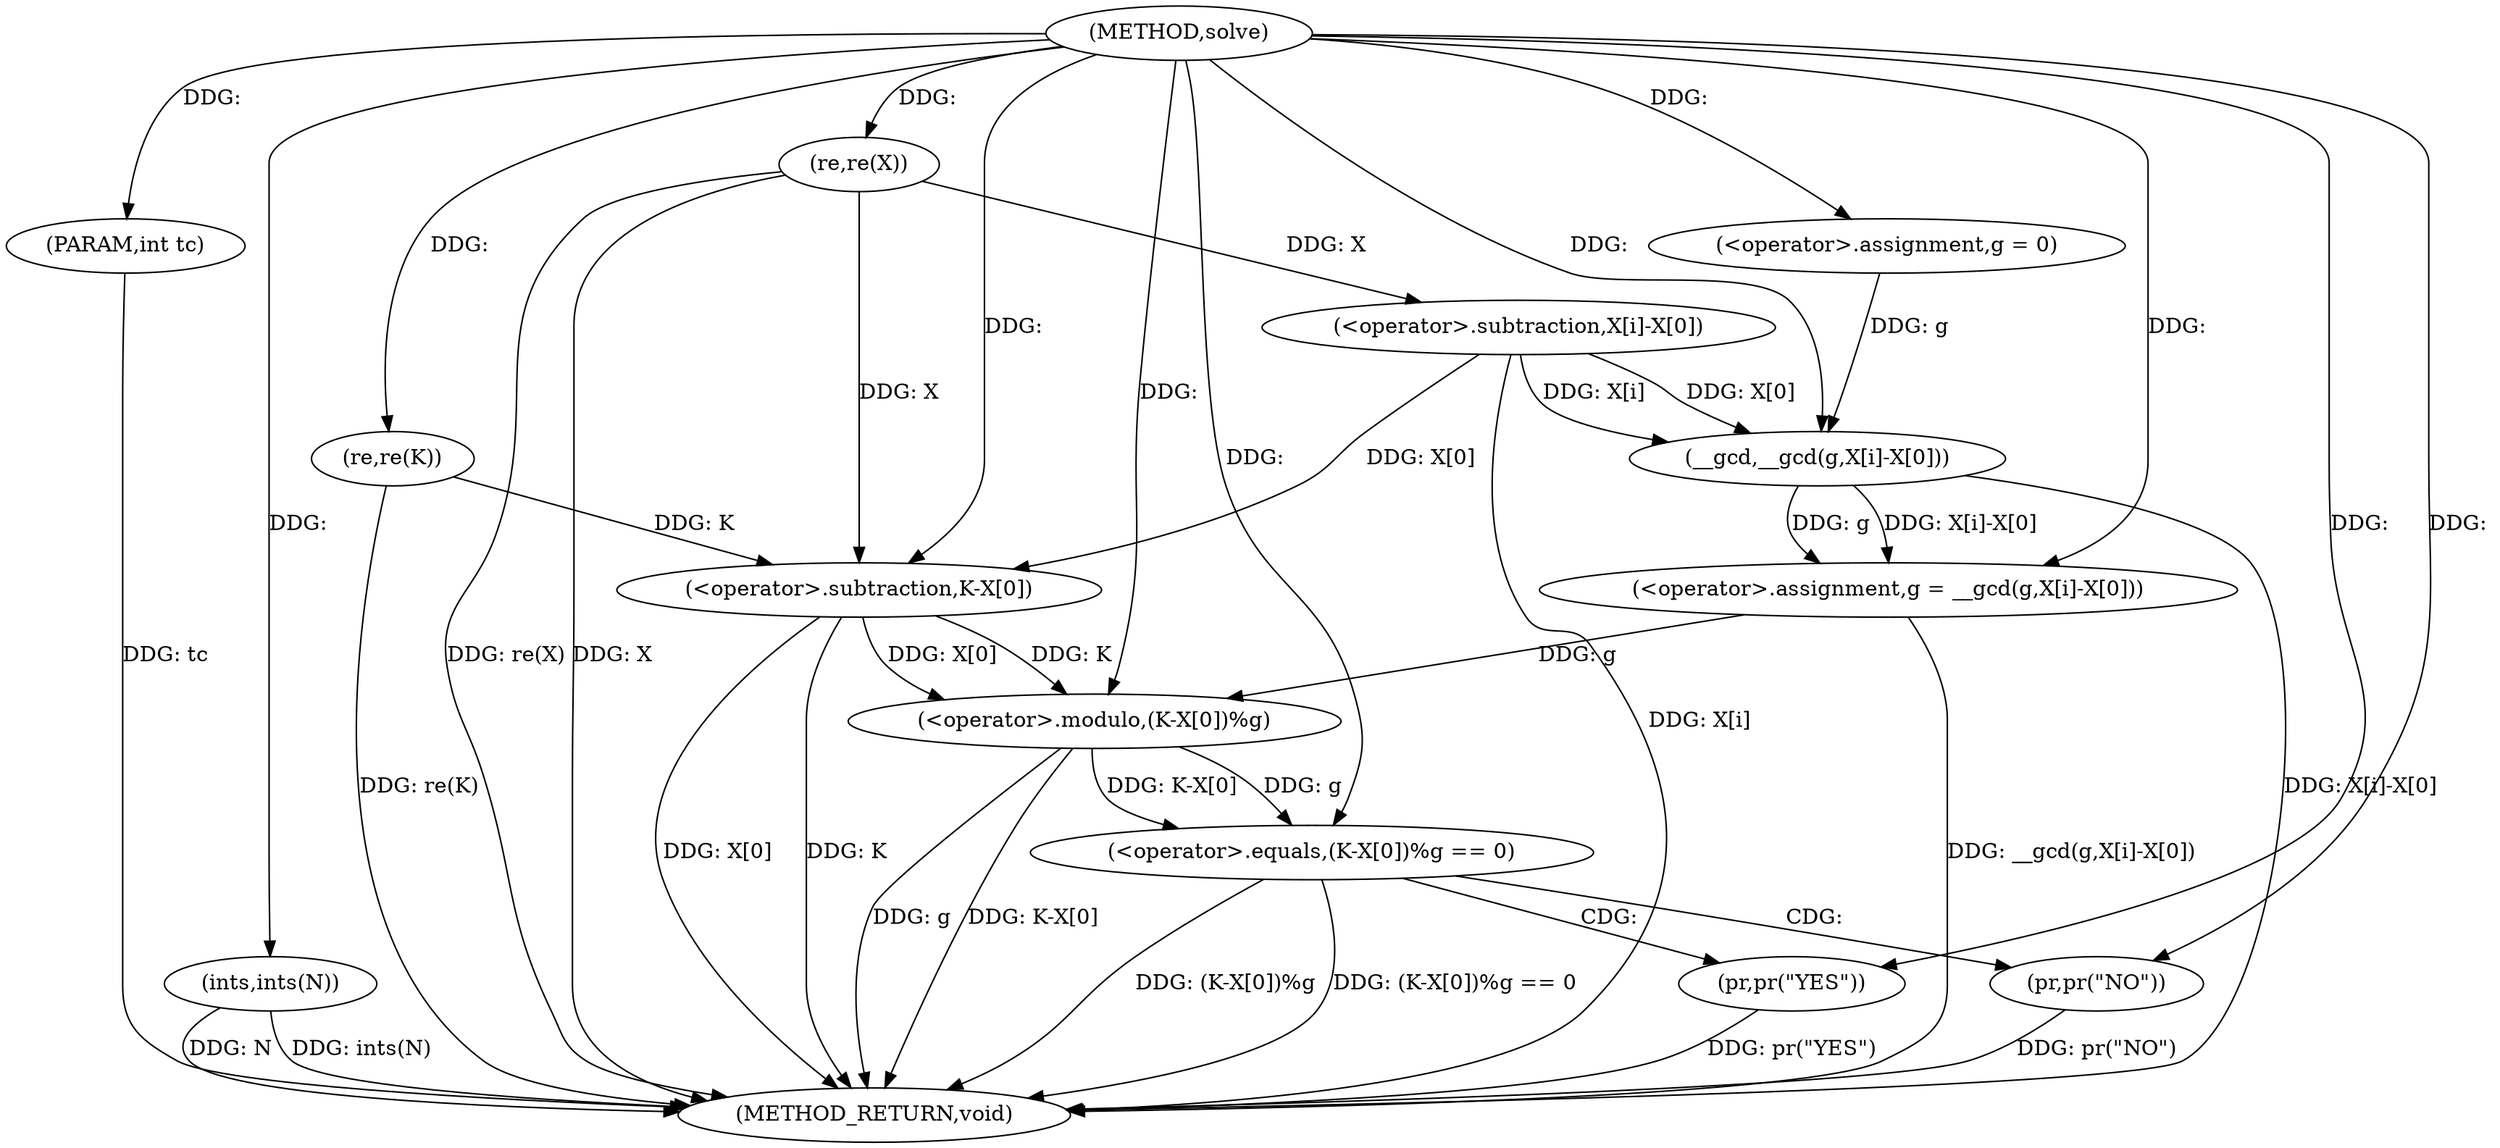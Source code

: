 digraph "solve" {  
"1000751" [label = "(METHOD,solve)" ]
"1000792" [label = "(METHOD_RETURN,void)" ]
"1000752" [label = "(PARAM,int tc)" ]
"1000754" [label = "(ints,ints(N))" ]
"1000757" [label = "(re,re(K))" ]
"1000760" [label = "(re,re(X))" ]
"1000763" [label = "(<operator>.assignment,g = 0)" ]
"1000766" [label = "(<operator>.assignment,g = __gcd(g,X[i]-X[0]))" ]
"1000778" [label = "(<operator>.equals,(K-X[0])%g == 0)" ]
"1000787" [label = "(pr,pr(\"YES\"))" ]
"1000768" [label = "(__gcd,__gcd(g,X[i]-X[0]))" ]
"1000790" [label = "(pr,pr(\"NO\"))" ]
"1000770" [label = "(<operator>.subtraction,X[i]-X[0])" ]
"1000779" [label = "(<operator>.modulo,(K-X[0])%g)" ]
"1000780" [label = "(<operator>.subtraction,K-X[0])" ]
  "1000752" -> "1000792"  [ label = "DDG: tc"] 
  "1000754" -> "1000792"  [ label = "DDG: ints(N)"] 
  "1000757" -> "1000792"  [ label = "DDG: re(K)"] 
  "1000760" -> "1000792"  [ label = "DDG: X"] 
  "1000760" -> "1000792"  [ label = "DDG: re(X)"] 
  "1000770" -> "1000792"  [ label = "DDG: X[i]"] 
  "1000768" -> "1000792"  [ label = "DDG: X[i]-X[0]"] 
  "1000766" -> "1000792"  [ label = "DDG: __gcd(g,X[i]-X[0])"] 
  "1000780" -> "1000792"  [ label = "DDG: K"] 
  "1000780" -> "1000792"  [ label = "DDG: X[0]"] 
  "1000779" -> "1000792"  [ label = "DDG: K-X[0]"] 
  "1000779" -> "1000792"  [ label = "DDG: g"] 
  "1000778" -> "1000792"  [ label = "DDG: (K-X[0])%g"] 
  "1000778" -> "1000792"  [ label = "DDG: (K-X[0])%g == 0"] 
  "1000790" -> "1000792"  [ label = "DDG: pr(\"NO\")"] 
  "1000787" -> "1000792"  [ label = "DDG: pr(\"YES\")"] 
  "1000754" -> "1000792"  [ label = "DDG: N"] 
  "1000751" -> "1000752"  [ label = "DDG: "] 
  "1000751" -> "1000763"  [ label = "DDG: "] 
  "1000768" -> "1000766"  [ label = "DDG: X[i]-X[0]"] 
  "1000768" -> "1000766"  [ label = "DDG: g"] 
  "1000751" -> "1000754"  [ label = "DDG: "] 
  "1000751" -> "1000757"  [ label = "DDG: "] 
  "1000751" -> "1000760"  [ label = "DDG: "] 
  "1000751" -> "1000766"  [ label = "DDG: "] 
  "1000763" -> "1000768"  [ label = "DDG: g"] 
  "1000751" -> "1000768"  [ label = "DDG: "] 
  "1000770" -> "1000768"  [ label = "DDG: X[0]"] 
  "1000770" -> "1000768"  [ label = "DDG: X[i]"] 
  "1000779" -> "1000778"  [ label = "DDG: K-X[0]"] 
  "1000779" -> "1000778"  [ label = "DDG: g"] 
  "1000751" -> "1000778"  [ label = "DDG: "] 
  "1000751" -> "1000787"  [ label = "DDG: "] 
  "1000760" -> "1000770"  [ label = "DDG: X"] 
  "1000780" -> "1000779"  [ label = "DDG: X[0]"] 
  "1000780" -> "1000779"  [ label = "DDG: K"] 
  "1000766" -> "1000779"  [ label = "DDG: g"] 
  "1000751" -> "1000779"  [ label = "DDG: "] 
  "1000751" -> "1000790"  [ label = "DDG: "] 
  "1000757" -> "1000780"  [ label = "DDG: K"] 
  "1000751" -> "1000780"  [ label = "DDG: "] 
  "1000760" -> "1000780"  [ label = "DDG: X"] 
  "1000770" -> "1000780"  [ label = "DDG: X[0]"] 
  "1000778" -> "1000787"  [ label = "CDG: "] 
  "1000778" -> "1000790"  [ label = "CDG: "] 
}
